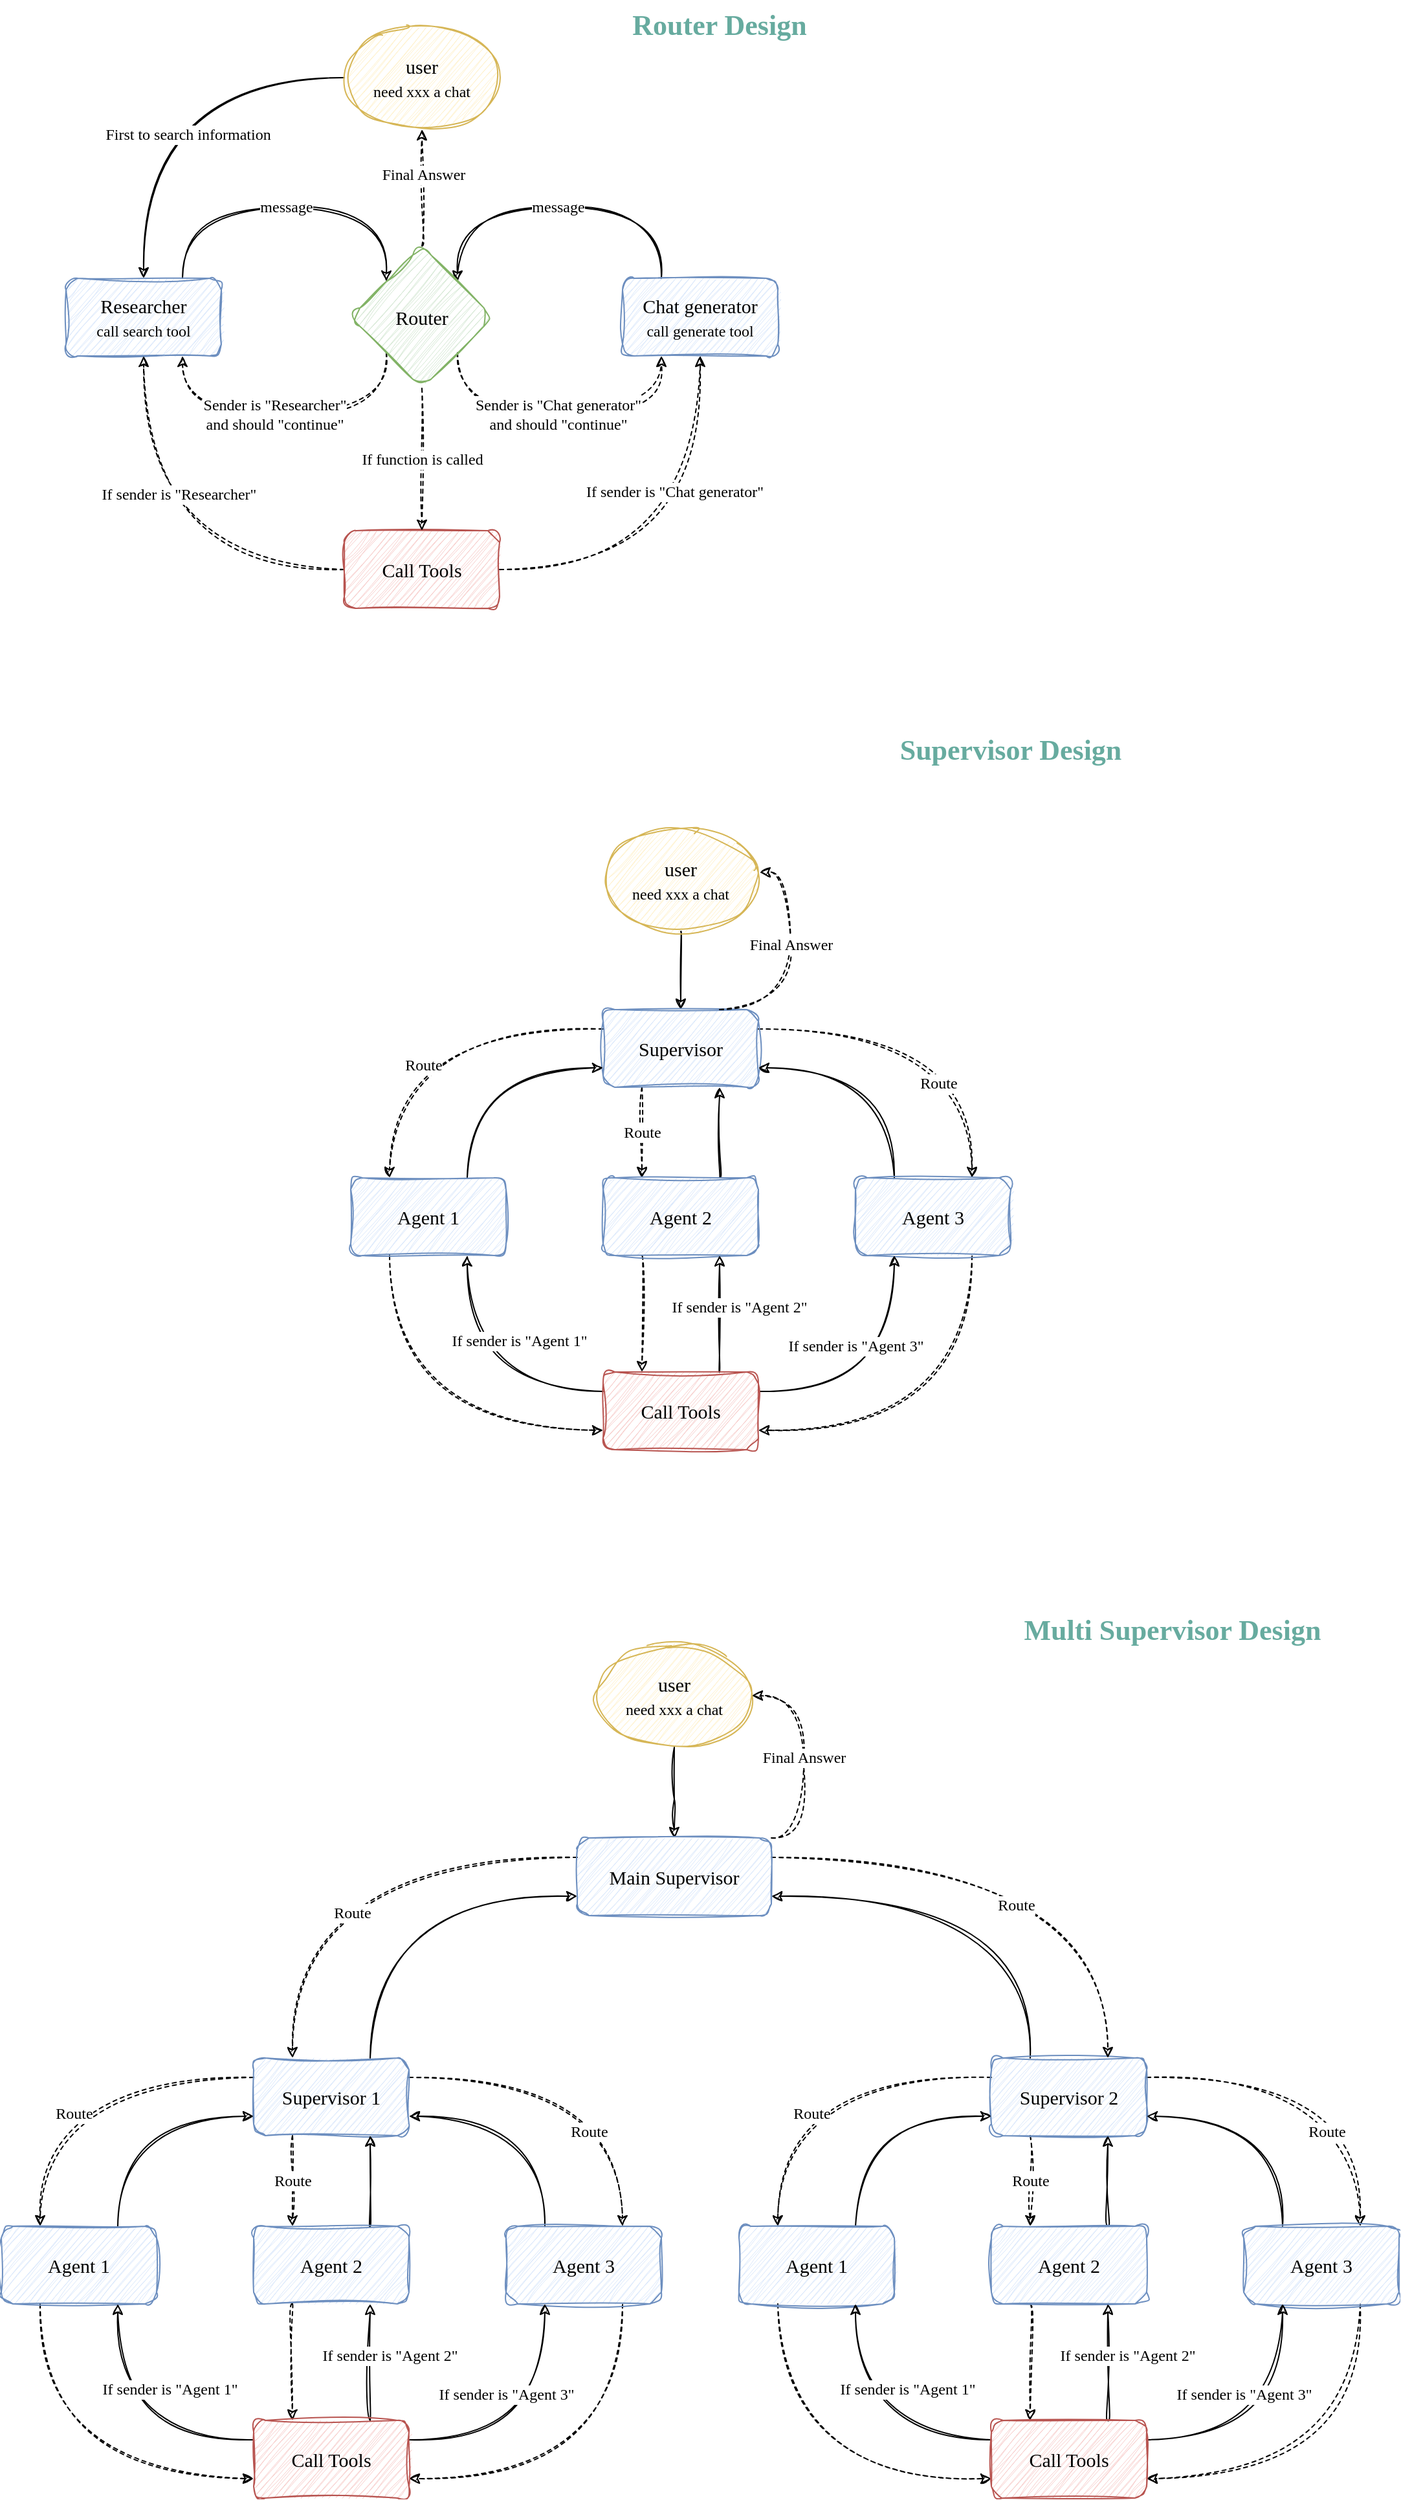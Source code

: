 <mxfile version="26.2.2">
  <diagram name="第 1 页" id="6fgP133uSVu6FE4KQnnV">
    <mxGraphModel dx="1236" dy="771" grid="1" gridSize="10" guides="1" tooltips="1" connect="1" arrows="1" fold="1" page="1" pageScale="1" pageWidth="827" pageHeight="1169" math="0" shadow="0">
      <root>
        <mxCell id="0" />
        <mxCell id="1" parent="0" />
        <mxCell id="4HEI8u6SiJJmMDaHa_lF-25" style="edgeStyle=orthogonalEdgeStyle;rounded=0;orthogonalLoop=1;jettySize=auto;html=1;exitX=0;exitY=0.5;exitDx=0;exitDy=0;entryX=0.5;entryY=0;entryDx=0;entryDy=0;fontFamily=Comic Sans MS;curved=1;sketch=1;curveFitting=1;jiggle=2;" edge="1" parent="1" source="4HEI8u6SiJJmMDaHa_lF-1" target="4HEI8u6SiJJmMDaHa_lF-2">
          <mxGeometry relative="1" as="geometry" />
        </mxCell>
        <mxCell id="4HEI8u6SiJJmMDaHa_lF-38" value="First to search information" style="edgeLabel;html=1;align=center;verticalAlign=middle;resizable=0;points=[];fontFamily=Comic Sans MS;fontSize=12;" vertex="1" connectable="0" parent="4HEI8u6SiJJmMDaHa_lF-25">
          <mxGeometry x="0.284" y="34" relative="1" as="geometry">
            <mxPoint as="offset" />
          </mxGeometry>
        </mxCell>
        <mxCell id="4HEI8u6SiJJmMDaHa_lF-1" value="user&lt;div&gt;&lt;font style=&quot;font-size: 12px;&quot;&gt;need xxx a chat&lt;/font&gt;&lt;/div&gt;" style="ellipse;whiteSpace=wrap;html=1;fontFamily=Comic Sans MS;fontSize=15;sketch=1;curveFitting=1;jiggle=2;fillColor=#fff2cc;strokeColor=#d6b656;" vertex="1" parent="1">
          <mxGeometry x="315" y="110" width="120" height="80" as="geometry" />
        </mxCell>
        <mxCell id="4HEI8u6SiJJmMDaHa_lF-35" value="message" style="edgeStyle=orthogonalEdgeStyle;rounded=0;orthogonalLoop=1;jettySize=auto;html=1;exitX=0.75;exitY=0;exitDx=0;exitDy=0;entryX=0;entryY=0;entryDx=0;entryDy=0;curved=1;sketch=1;curveFitting=1;jiggle=2;fontFamily=Comic Sans MS;fontSize=12;" edge="1" parent="1" source="4HEI8u6SiJJmMDaHa_lF-2" target="4HEI8u6SiJJmMDaHa_lF-24">
          <mxGeometry relative="1" as="geometry">
            <Array as="points">
              <mxPoint x="190" y="250" />
              <mxPoint x="348" y="250" />
            </Array>
          </mxGeometry>
        </mxCell>
        <mxCell id="4HEI8u6SiJJmMDaHa_lF-2" value="Researcher&lt;div&gt;&lt;font style=&quot;font-size: 12px;&quot;&gt;call search tool&lt;/font&gt;&lt;/div&gt;" style="rounded=1;whiteSpace=wrap;html=1;fontFamily=Comic Sans MS;fontSize=15;sketch=1;curveFitting=1;jiggle=2;fillColor=#dae8fc;strokeColor=#6c8ebf;" vertex="1" parent="1">
          <mxGeometry x="100" y="305" width="120" height="60" as="geometry" />
        </mxCell>
        <mxCell id="4HEI8u6SiJJmMDaHa_lF-37" value="message" style="edgeStyle=orthogonalEdgeStyle;rounded=0;orthogonalLoop=1;jettySize=auto;html=1;exitX=0.25;exitY=0;exitDx=0;exitDy=0;entryX=1;entryY=0;entryDx=0;entryDy=0;curved=1;sketch=1;curveFitting=1;jiggle=2;fontFamily=Comic Sans MS;fontSize=12;" edge="1" parent="1" source="4HEI8u6SiJJmMDaHa_lF-3" target="4HEI8u6SiJJmMDaHa_lF-24">
          <mxGeometry relative="1" as="geometry">
            <Array as="points">
              <mxPoint x="560" y="250" />
              <mxPoint x="403" y="250" />
            </Array>
          </mxGeometry>
        </mxCell>
        <mxCell id="4HEI8u6SiJJmMDaHa_lF-3" value="Chat generator&lt;div&gt;&lt;font style=&quot;font-size: 12px;&quot;&gt;call generate tool&lt;/font&gt;&lt;/div&gt;" style="rounded=1;whiteSpace=wrap;html=1;fontFamily=Comic Sans MS;fontSize=15;sketch=1;curveFitting=1;jiggle=2;fillColor=#dae8fc;strokeColor=#6c8ebf;" vertex="1" parent="1">
          <mxGeometry x="530" y="305" width="120" height="60" as="geometry" />
        </mxCell>
        <mxCell id="4HEI8u6SiJJmMDaHa_lF-29" style="edgeStyle=orthogonalEdgeStyle;rounded=0;orthogonalLoop=1;jettySize=auto;html=1;exitX=0;exitY=0.5;exitDx=0;exitDy=0;entryX=0.5;entryY=1;entryDx=0;entryDy=0;curved=1;dashed=1;sketch=1;curveFitting=1;jiggle=2;" edge="1" parent="1" source="4HEI8u6SiJJmMDaHa_lF-5" target="4HEI8u6SiJJmMDaHa_lF-2">
          <mxGeometry relative="1" as="geometry" />
        </mxCell>
        <mxCell id="4HEI8u6SiJJmMDaHa_lF-40" value="If sender is &quot;Researcher&quot;" style="edgeLabel;html=1;align=center;verticalAlign=middle;resizable=0;points=[];fontSize=12;fontFamily=Comic Sans MS;" vertex="1" connectable="0" parent="4HEI8u6SiJJmMDaHa_lF-29">
          <mxGeometry x="0.331" y="-27" relative="1" as="geometry">
            <mxPoint as="offset" />
          </mxGeometry>
        </mxCell>
        <mxCell id="4HEI8u6SiJJmMDaHa_lF-30" style="edgeStyle=orthogonalEdgeStyle;rounded=0;orthogonalLoop=1;jettySize=auto;html=1;exitX=1;exitY=0.5;exitDx=0;exitDy=0;curved=1;dashed=1;sketch=1;curveFitting=1;jiggle=2;" edge="1" parent="1" source="4HEI8u6SiJJmMDaHa_lF-5" target="4HEI8u6SiJJmMDaHa_lF-3">
          <mxGeometry relative="1" as="geometry" />
        </mxCell>
        <mxCell id="4HEI8u6SiJJmMDaHa_lF-41" value="If sender is &quot;Chat generator&quot;" style="edgeLabel;html=1;align=center;verticalAlign=middle;resizable=0;points=[];fontSize=12;fontFamily=Comic Sans MS;" vertex="1" connectable="0" parent="4HEI8u6SiJJmMDaHa_lF-30">
          <mxGeometry x="0.381" y="20" relative="1" as="geometry">
            <mxPoint y="6" as="offset" />
          </mxGeometry>
        </mxCell>
        <mxCell id="4HEI8u6SiJJmMDaHa_lF-5" value="Call Tools" style="rounded=1;whiteSpace=wrap;html=1;fontFamily=Comic Sans MS;fontSize=15;sketch=1;curveFitting=1;jiggle=2;fillColor=#f8cecc;strokeColor=#b85450;" vertex="1" parent="1">
          <mxGeometry x="315" y="500" width="120" height="60" as="geometry" />
        </mxCell>
        <mxCell id="4HEI8u6SiJJmMDaHa_lF-27" style="edgeStyle=orthogonalEdgeStyle;rounded=0;orthogonalLoop=1;jettySize=auto;html=1;exitX=0;exitY=1;exitDx=0;exitDy=0;entryX=0.75;entryY=1;entryDx=0;entryDy=0;fontFamily=Comic Sans MS;curved=1;dashed=1;sketch=1;curveFitting=1;jiggle=2;" edge="1" parent="1" source="4HEI8u6SiJJmMDaHa_lF-24" target="4HEI8u6SiJJmMDaHa_lF-2">
          <mxGeometry relative="1" as="geometry">
            <Array as="points">
              <mxPoint x="348" y="410" />
              <mxPoint x="190" y="410" />
            </Array>
          </mxGeometry>
        </mxCell>
        <mxCell id="4HEI8u6SiJJmMDaHa_lF-43" value="Sender is &quot;Researcher&quot;&lt;div&gt;and should &quot;continue&quot;&lt;/div&gt;" style="edgeLabel;html=1;align=center;verticalAlign=middle;resizable=0;points=[];fontSize=12;fontFamily=Comic Sans MS;" vertex="1" connectable="0" parent="4HEI8u6SiJJmMDaHa_lF-27">
          <mxGeometry x="0.072" relative="1" as="geometry">
            <mxPoint as="offset" />
          </mxGeometry>
        </mxCell>
        <mxCell id="4HEI8u6SiJJmMDaHa_lF-28" value="If function is called" style="edgeStyle=orthogonalEdgeStyle;rounded=0;orthogonalLoop=1;jettySize=auto;html=1;curved=1;dashed=1;sketch=1;curveFitting=1;jiggle=2;fontSize=12;fontFamily=Comic Sans MS;" edge="1" parent="1" source="4HEI8u6SiJJmMDaHa_lF-24" target="4HEI8u6SiJJmMDaHa_lF-5">
          <mxGeometry relative="1" as="geometry">
            <Array as="points">
              <mxPoint x="375" y="440" />
              <mxPoint x="375" y="440" />
            </Array>
          </mxGeometry>
        </mxCell>
        <mxCell id="4HEI8u6SiJJmMDaHa_lF-32" value="&lt;span style=&quot;font-family: &amp;quot;Comic Sans MS&amp;quot;; font-size: 12px;&quot;&gt;Sender is &quot;Chat generator&quot;&lt;/span&gt;&lt;div style=&quot;font-family: &amp;quot;Comic Sans MS&amp;quot;; font-size: 12px;&quot;&gt;and should &quot;continue&quot;&lt;/div&gt;" style="edgeStyle=orthogonalEdgeStyle;rounded=0;orthogonalLoop=1;jettySize=auto;html=1;exitX=1;exitY=1;exitDx=0;exitDy=0;entryX=0.25;entryY=1;entryDx=0;entryDy=0;curved=1;sketch=1;curveFitting=1;jiggle=2;dashed=1;" edge="1" parent="1" source="4HEI8u6SiJJmMDaHa_lF-24" target="4HEI8u6SiJJmMDaHa_lF-3">
          <mxGeometry relative="1" as="geometry">
            <Array as="points">
              <mxPoint x="403" y="410" />
              <mxPoint x="560" y="410" />
            </Array>
          </mxGeometry>
        </mxCell>
        <mxCell id="4HEI8u6SiJJmMDaHa_lF-44" value="&lt;span style=&quot;caret-color: rgba(0, 0, 0, 0); color: rgba(0, 0, 0, 0); font-family: monospace; font-size: 0px; text-align: start; background-color: rgb(236, 236, 236);&quot;&gt;%3CmxGraphModel%3E%3Croot%3E%3CmxCell%20id%3D%220%22%2F%3E%3CmxCell%20id%3D%221%22%20parent%3D%220%22%2F%3E%3CmxCell%20id%3D%222%22%20value%3D%22Sender%20is%20%26quot%3BResearcher%26quot%3B%26lt%3Bdiv%26gt%3Band%20should%20%26quot%3Bcontinue%26quot%3B%26lt%3B%2Fdiv%26gt%3B%22%20style%3D%22edgeLabel%3Bhtml%3D1%3Balign%3Dcenter%3BverticalAlign%3Dmiddle%3Bresizable%3D0%3Bpoints%3D%5B%5D%3BfontSize%3D12%3BfontFamily%3DComic%20Sans%20MS%3B%22%20vertex%3D%221%22%20connectable%3D%220%22%20parent%3D%221%22%3E%3CmxGeometry%20x%3D%22261%22%20y%3D%22410%22%20as%3D%22geometry%22%2F%3E%3C%2FmxCell%3E%3C%2Froot%3E%3C%2FmxGraphModel%3E&lt;/span&gt;" style="edgeLabel;html=1;align=center;verticalAlign=middle;resizable=0;points=[];" vertex="1" connectable="0" parent="4HEI8u6SiJJmMDaHa_lF-32">
          <mxGeometry x="0.024" relative="1" as="geometry">
            <mxPoint as="offset" />
          </mxGeometry>
        </mxCell>
        <mxCell id="4HEI8u6SiJJmMDaHa_lF-33" style="edgeStyle=orthogonalEdgeStyle;rounded=0;orthogonalLoop=1;jettySize=auto;html=1;exitX=0.5;exitY=0;exitDx=0;exitDy=0;dashed=1;curved=1;sketch=1;curveFitting=1;jiggle=2;" edge="1" parent="1" source="4HEI8u6SiJJmMDaHa_lF-24" target="4HEI8u6SiJJmMDaHa_lF-1">
          <mxGeometry relative="1" as="geometry" />
        </mxCell>
        <mxCell id="4HEI8u6SiJJmMDaHa_lF-42" value="Final Answer" style="edgeLabel;html=1;align=center;verticalAlign=middle;resizable=0;points=[];fontSize=12;fontFamily=Comic Sans MS;" vertex="1" connectable="0" parent="4HEI8u6SiJJmMDaHa_lF-33">
          <mxGeometry x="0.222" y="-1" relative="1" as="geometry">
            <mxPoint as="offset" />
          </mxGeometry>
        </mxCell>
        <mxCell id="4HEI8u6SiJJmMDaHa_lF-24" value="Router" style="rhombus;whiteSpace=wrap;html=1;rounded=1;fillColor=#d5e8d4;strokeColor=#82b366;sketch=1;curveFitting=1;jiggle=2;fontFamily=Comic Sans MS;fontSize=15;" vertex="1" parent="1">
          <mxGeometry x="320" y="280" width="110" height="110" as="geometry" />
        </mxCell>
        <mxCell id="4HEI8u6SiJJmMDaHa_lF-45" value="Router Design" style="text;html=1;align=center;verticalAlign=middle;whiteSpace=wrap;rounded=0;fontSize=22;fontFamily=Comic Sans MS;fontColor=#67AB9F;labelBackgroundColor=none;labelBorderColor=none;fontStyle=1" vertex="1" parent="1">
          <mxGeometry x="510" y="90" width="190" height="40" as="geometry" />
        </mxCell>
        <mxCell id="4HEI8u6SiJJmMDaHa_lF-46" value="Supervisor Design" style="text;html=1;align=center;verticalAlign=middle;whiteSpace=wrap;rounded=0;fontSize=22;fontFamily=Comic Sans MS;fontColor=#67AB9F;labelBackgroundColor=none;labelBorderColor=none;fontStyle=1" vertex="1" parent="1">
          <mxGeometry x="700" y="650" width="260" height="40" as="geometry" />
        </mxCell>
        <mxCell id="4HEI8u6SiJJmMDaHa_lF-64" value="" style="edgeStyle=orthogonalEdgeStyle;rounded=0;orthogonalLoop=1;jettySize=auto;html=1;curved=1;sketch=1;curveFitting=1;jiggle=2;" edge="1" parent="1" source="4HEI8u6SiJJmMDaHa_lF-47" target="4HEI8u6SiJJmMDaHa_lF-48">
          <mxGeometry relative="1" as="geometry" />
        </mxCell>
        <mxCell id="4HEI8u6SiJJmMDaHa_lF-47" value="user&lt;div&gt;&lt;font style=&quot;font-size: 12px;&quot;&gt;need xxx a chat&lt;/font&gt;&lt;/div&gt;" style="ellipse;whiteSpace=wrap;html=1;fontFamily=Comic Sans MS;fontSize=15;sketch=1;curveFitting=1;jiggle=2;fillColor=#fff2cc;strokeColor=#d6b656;" vertex="1" parent="1">
          <mxGeometry x="515" y="730" width="120" height="80" as="geometry" />
        </mxCell>
        <mxCell id="4HEI8u6SiJJmMDaHa_lF-52" value="&lt;span style=&quot;font-family: &amp;quot;Comic Sans MS&amp;quot;; font-size: 12px;&quot;&gt;Route&lt;/span&gt;" style="edgeStyle=orthogonalEdgeStyle;rounded=0;orthogonalLoop=1;jettySize=auto;html=1;exitX=0.25;exitY=1;exitDx=0;exitDy=0;entryX=0.25;entryY=0;entryDx=0;entryDy=0;curved=1;sketch=1;curveFitting=1;jiggle=2;dashed=1;" edge="1" parent="1" source="4HEI8u6SiJJmMDaHa_lF-48" target="4HEI8u6SiJJmMDaHa_lF-50">
          <mxGeometry relative="1" as="geometry">
            <Array as="points">
              <mxPoint x="545" y="960" />
              <mxPoint x="545" y="960" />
            </Array>
          </mxGeometry>
        </mxCell>
        <mxCell id="4HEI8u6SiJJmMDaHa_lF-54" style="edgeStyle=orthogonalEdgeStyle;rounded=0;orthogonalLoop=1;jettySize=auto;html=1;exitX=0;exitY=0.25;exitDx=0;exitDy=0;curved=1;sketch=1;curveFitting=1;jiggle=2;dashed=1;entryX=0.25;entryY=0;entryDx=0;entryDy=0;" edge="1" parent="1" source="4HEI8u6SiJJmMDaHa_lF-48" target="4HEI8u6SiJJmMDaHa_lF-49">
          <mxGeometry relative="1" as="geometry" />
        </mxCell>
        <mxCell id="4HEI8u6SiJJmMDaHa_lF-77" value="&lt;span style=&quot;font-family: &amp;quot;Comic Sans MS&amp;quot;; font-size: 12px;&quot;&gt;Route&lt;/span&gt;" style="edgeLabel;html=1;align=center;verticalAlign=middle;resizable=0;points=[];" vertex="1" connectable="0" parent="4HEI8u6SiJJmMDaHa_lF-54">
          <mxGeometry x="-0.004" y="28" relative="1" as="geometry">
            <mxPoint as="offset" />
          </mxGeometry>
        </mxCell>
        <mxCell id="4HEI8u6SiJJmMDaHa_lF-55" style="edgeStyle=orthogonalEdgeStyle;rounded=0;orthogonalLoop=1;jettySize=auto;html=1;exitX=1;exitY=0.25;exitDx=0;exitDy=0;curved=1;sketch=1;curveFitting=1;jiggle=2;dashed=1;entryX=0.75;entryY=0;entryDx=0;entryDy=0;" edge="1" parent="1" source="4HEI8u6SiJJmMDaHa_lF-48" target="4HEI8u6SiJJmMDaHa_lF-51">
          <mxGeometry relative="1" as="geometry" />
        </mxCell>
        <mxCell id="4HEI8u6SiJJmMDaHa_lF-78" value="&lt;span style=&quot;font-family: &amp;quot;Comic Sans MS&amp;quot;; font-size: 12px;&quot;&gt;Route&lt;/span&gt;" style="edgeLabel;html=1;align=center;verticalAlign=middle;resizable=0;points=[];" vertex="1" connectable="0" parent="4HEI8u6SiJJmMDaHa_lF-55">
          <mxGeometry x="0.479" y="-26" relative="1" as="geometry">
            <mxPoint as="offset" />
          </mxGeometry>
        </mxCell>
        <mxCell id="4HEI8u6SiJJmMDaHa_lF-48" value="Supervisor" style="rounded=1;whiteSpace=wrap;html=1;fontFamily=Comic Sans MS;fontSize=15;sketch=1;curveFitting=1;jiggle=2;fillColor=#dae8fc;strokeColor=#6c8ebf;" vertex="1" parent="1">
          <mxGeometry x="515" y="870" width="120" height="60" as="geometry" />
        </mxCell>
        <mxCell id="4HEI8u6SiJJmMDaHa_lF-57" style="edgeStyle=orthogonalEdgeStyle;rounded=0;orthogonalLoop=1;jettySize=auto;html=1;exitX=0.75;exitY=0;exitDx=0;exitDy=0;entryX=0;entryY=0.75;entryDx=0;entryDy=0;curved=1;sketch=1;curveFitting=1;jiggle=2;" edge="1" parent="1" source="4HEI8u6SiJJmMDaHa_lF-49" target="4HEI8u6SiJJmMDaHa_lF-48">
          <mxGeometry relative="1" as="geometry" />
        </mxCell>
        <mxCell id="4HEI8u6SiJJmMDaHa_lF-68" style="edgeStyle=orthogonalEdgeStyle;rounded=0;orthogonalLoop=1;jettySize=auto;html=1;exitX=0.25;exitY=1;exitDx=0;exitDy=0;entryX=0;entryY=0.75;entryDx=0;entryDy=0;dashed=1;sketch=1;curveFitting=1;jiggle=2;curved=1;" edge="1" parent="1" source="4HEI8u6SiJJmMDaHa_lF-49" target="4HEI8u6SiJJmMDaHa_lF-67">
          <mxGeometry relative="1" as="geometry" />
        </mxCell>
        <mxCell id="4HEI8u6SiJJmMDaHa_lF-49" value="Agent 1" style="rounded=1;whiteSpace=wrap;html=1;fontFamily=Comic Sans MS;fontSize=15;sketch=1;curveFitting=1;jiggle=2;fillColor=#dae8fc;strokeColor=#6c8ebf;" vertex="1" parent="1">
          <mxGeometry x="320" y="1000" width="120" height="60" as="geometry" />
        </mxCell>
        <mxCell id="4HEI8u6SiJJmMDaHa_lF-53" value="" style="edgeStyle=orthogonalEdgeStyle;rounded=0;orthogonalLoop=1;jettySize=auto;html=1;exitX=0.75;exitY=0;exitDx=0;exitDy=0;entryX=0.75;entryY=1;entryDx=0;entryDy=0;curved=1;sketch=1;curveFitting=1;jiggle=2;fontFamily=Comic Sans MS;fontSize=12;" edge="1" parent="1" source="4HEI8u6SiJJmMDaHa_lF-50" target="4HEI8u6SiJJmMDaHa_lF-48">
          <mxGeometry x="-0.143" relative="1" as="geometry">
            <mxPoint as="offset" />
          </mxGeometry>
        </mxCell>
        <mxCell id="4HEI8u6SiJJmMDaHa_lF-70" style="edgeStyle=orthogonalEdgeStyle;rounded=0;orthogonalLoop=1;jettySize=auto;html=1;exitX=0.25;exitY=1;exitDx=0;exitDy=0;entryX=0.25;entryY=0;entryDx=0;entryDy=0;dashed=1;sketch=1;curveFitting=1;jiggle=2;curved=1;" edge="1" parent="1" source="4HEI8u6SiJJmMDaHa_lF-50" target="4HEI8u6SiJJmMDaHa_lF-67">
          <mxGeometry relative="1" as="geometry" />
        </mxCell>
        <mxCell id="4HEI8u6SiJJmMDaHa_lF-50" value="Agent 2" style="rounded=1;whiteSpace=wrap;html=1;fontFamily=Comic Sans MS;fontSize=15;sketch=1;curveFitting=1;jiggle=2;fillColor=#dae8fc;strokeColor=#6c8ebf;" vertex="1" parent="1">
          <mxGeometry x="515" y="1000" width="120" height="60" as="geometry" />
        </mxCell>
        <mxCell id="4HEI8u6SiJJmMDaHa_lF-56" style="edgeStyle=orthogonalEdgeStyle;rounded=0;orthogonalLoop=1;jettySize=auto;html=1;exitX=0.25;exitY=0;exitDx=0;exitDy=0;entryX=1;entryY=0.75;entryDx=0;entryDy=0;curved=1;sketch=1;curveFitting=1;jiggle=2;" edge="1" parent="1" source="4HEI8u6SiJJmMDaHa_lF-51" target="4HEI8u6SiJJmMDaHa_lF-48">
          <mxGeometry relative="1" as="geometry" />
        </mxCell>
        <mxCell id="4HEI8u6SiJJmMDaHa_lF-69" style="edgeStyle=orthogonalEdgeStyle;rounded=0;orthogonalLoop=1;jettySize=auto;html=1;exitX=0.75;exitY=1;exitDx=0;exitDy=0;entryX=1;entryY=0.75;entryDx=0;entryDy=0;dashed=1;sketch=1;curveFitting=1;jiggle=2;curved=1;" edge="1" parent="1" source="4HEI8u6SiJJmMDaHa_lF-51" target="4HEI8u6SiJJmMDaHa_lF-67">
          <mxGeometry relative="1" as="geometry" />
        </mxCell>
        <mxCell id="4HEI8u6SiJJmMDaHa_lF-51" value="Agent 3" style="rounded=1;whiteSpace=wrap;html=1;fontFamily=Comic Sans MS;fontSize=15;sketch=1;curveFitting=1;jiggle=2;fillColor=#dae8fc;strokeColor=#6c8ebf;" vertex="1" parent="1">
          <mxGeometry x="710" y="1000" width="120" height="60" as="geometry" />
        </mxCell>
        <mxCell id="4HEI8u6SiJJmMDaHa_lF-65" style="edgeStyle=orthogonalEdgeStyle;rounded=0;orthogonalLoop=1;jettySize=auto;html=1;exitX=0.75;exitY=0;exitDx=0;exitDy=0;entryX=1.008;entryY=0.425;entryDx=0;entryDy=0;entryPerimeter=0;curved=1;sketch=1;curveFitting=1;jiggle=2;dashed=1;" edge="1" parent="1" source="4HEI8u6SiJJmMDaHa_lF-48" target="4HEI8u6SiJJmMDaHa_lF-47">
          <mxGeometry relative="1" as="geometry">
            <Array as="points">
              <mxPoint x="660" y="870" />
              <mxPoint x="660" y="764" />
            </Array>
          </mxGeometry>
        </mxCell>
        <mxCell id="4HEI8u6SiJJmMDaHa_lF-66" value="Final Answer" style="edgeLabel;html=1;align=center;verticalAlign=middle;resizable=0;points=[];fontFamily=Comic Sans MS;fontSize=12;" vertex="1" connectable="0" parent="4HEI8u6SiJJmMDaHa_lF-65">
          <mxGeometry x="0.135" relative="1" as="geometry">
            <mxPoint as="offset" />
          </mxGeometry>
        </mxCell>
        <mxCell id="4HEI8u6SiJJmMDaHa_lF-71" style="edgeStyle=orthogonalEdgeStyle;rounded=0;orthogonalLoop=1;jettySize=auto;html=1;exitX=0.75;exitY=0;exitDx=0;exitDy=0;entryX=0.75;entryY=1;entryDx=0;entryDy=0;curved=1;sketch=1;curveFitting=1;jiggle=2;" edge="1" parent="1" source="4HEI8u6SiJJmMDaHa_lF-67" target="4HEI8u6SiJJmMDaHa_lF-50">
          <mxGeometry relative="1" as="geometry" />
        </mxCell>
        <mxCell id="4HEI8u6SiJJmMDaHa_lF-75" value="If sender is &quot;Agent 2&quot;" style="edgeLabel;html=1;align=center;verticalAlign=middle;resizable=0;points=[];fontSize=12;fontFamily=Comic Sans MS;" vertex="1" connectable="0" parent="4HEI8u6SiJJmMDaHa_lF-71">
          <mxGeometry x="0.111" y="-1" relative="1" as="geometry">
            <mxPoint x="14" as="offset" />
          </mxGeometry>
        </mxCell>
        <mxCell id="4HEI8u6SiJJmMDaHa_lF-72" style="edgeStyle=orthogonalEdgeStyle;rounded=0;orthogonalLoop=1;jettySize=auto;html=1;exitX=0;exitY=0.25;exitDx=0;exitDy=0;entryX=0.75;entryY=1;entryDx=0;entryDy=0;curved=1;sketch=1;curveFitting=1;jiggle=2;" edge="1" parent="1" source="4HEI8u6SiJJmMDaHa_lF-67" target="4HEI8u6SiJJmMDaHa_lF-49">
          <mxGeometry relative="1" as="geometry" />
        </mxCell>
        <mxCell id="4HEI8u6SiJJmMDaHa_lF-74" value="If sender is &quot;Agent 1&quot;" style="edgeLabel;html=1;align=center;verticalAlign=middle;resizable=0;points=[];fontSize=12;fontFamily=Comic Sans MS;" vertex="1" connectable="0" parent="4HEI8u6SiJJmMDaHa_lF-72">
          <mxGeometry x="0.371" y="-16" relative="1" as="geometry">
            <mxPoint x="24" as="offset" />
          </mxGeometry>
        </mxCell>
        <mxCell id="4HEI8u6SiJJmMDaHa_lF-73" style="edgeStyle=orthogonalEdgeStyle;rounded=0;orthogonalLoop=1;jettySize=auto;html=1;exitX=1;exitY=0.25;exitDx=0;exitDy=0;entryX=0.25;entryY=1;entryDx=0;entryDy=0;curved=1;sketch=1;curveFitting=1;jiggle=2;" edge="1" parent="1" source="4HEI8u6SiJJmMDaHa_lF-67" target="4HEI8u6SiJJmMDaHa_lF-51">
          <mxGeometry relative="1" as="geometry" />
        </mxCell>
        <mxCell id="4HEI8u6SiJJmMDaHa_lF-76" value="If sender is &quot;Agent 3&quot;" style="edgeLabel;html=1;align=center;verticalAlign=middle;resizable=0;points=[];fontSize=12;fontFamily=Comic Sans MS;" vertex="1" connectable="0" parent="4HEI8u6SiJJmMDaHa_lF-73">
          <mxGeometry x="0.333" y="20" relative="1" as="geometry">
            <mxPoint x="-10" as="offset" />
          </mxGeometry>
        </mxCell>
        <mxCell id="4HEI8u6SiJJmMDaHa_lF-67" value="Call Tools" style="rounded=1;whiteSpace=wrap;html=1;fontFamily=Comic Sans MS;fontSize=15;sketch=1;curveFitting=1;jiggle=2;fillColor=#f8cecc;strokeColor=#b85450;" vertex="1" parent="1">
          <mxGeometry x="515" y="1150" width="120" height="60" as="geometry" />
        </mxCell>
        <mxCell id="4HEI8u6SiJJmMDaHa_lF-79" value="Multi Supervisor Design" style="text;html=1;align=center;verticalAlign=middle;whiteSpace=wrap;rounded=0;fontSize=22;fontFamily=Comic Sans MS;fontColor=#67AB9F;labelBackgroundColor=none;labelBorderColor=none;fontStyle=1" vertex="1" parent="1">
          <mxGeometry x="815" y="1330" width="280" height="40" as="geometry" />
        </mxCell>
        <mxCell id="4HEI8u6SiJJmMDaHa_lF-130" value="" style="edgeStyle=orthogonalEdgeStyle;rounded=0;orthogonalLoop=1;jettySize=auto;html=1;sketch=1;curveFitting=1;jiggle=2;" edge="1" parent="1" source="4HEI8u6SiJJmMDaHa_lF-81" target="4HEI8u6SiJJmMDaHa_lF-128">
          <mxGeometry relative="1" as="geometry">
            <Array as="points">
              <mxPoint x="570" y="1480" />
              <mxPoint x="570" y="1480" />
            </Array>
          </mxGeometry>
        </mxCell>
        <mxCell id="4HEI8u6SiJJmMDaHa_lF-81" value="user&lt;div&gt;&lt;font style=&quot;font-size: 12px;&quot;&gt;need xxx a chat&lt;/font&gt;&lt;/div&gt;" style="ellipse;whiteSpace=wrap;html=1;fontFamily=Comic Sans MS;fontSize=15;sketch=1;curveFitting=1;jiggle=2;fillColor=#fff2cc;strokeColor=#d6b656;" vertex="1" parent="1">
          <mxGeometry x="510" y="1360" width="120" height="80" as="geometry" />
        </mxCell>
        <mxCell id="4HEI8u6SiJJmMDaHa_lF-82" value="&lt;span style=&quot;font-family: &amp;quot;Comic Sans MS&amp;quot;; font-size: 12px;&quot;&gt;Route&lt;/span&gt;" style="edgeStyle=orthogonalEdgeStyle;rounded=0;orthogonalLoop=1;jettySize=auto;html=1;exitX=0.25;exitY=1;exitDx=0;exitDy=0;entryX=0.25;entryY=0;entryDx=0;entryDy=0;curved=1;sketch=1;curveFitting=1;jiggle=2;dashed=1;" edge="1" parent="1" source="4HEI8u6SiJJmMDaHa_lF-87" target="4HEI8u6SiJJmMDaHa_lF-93">
          <mxGeometry relative="1" as="geometry">
            <Array as="points">
              <mxPoint x="275" y="1770" />
              <mxPoint x="275" y="1770" />
            </Array>
          </mxGeometry>
        </mxCell>
        <mxCell id="4HEI8u6SiJJmMDaHa_lF-83" style="edgeStyle=orthogonalEdgeStyle;rounded=0;orthogonalLoop=1;jettySize=auto;html=1;exitX=0;exitY=0.25;exitDx=0;exitDy=0;curved=1;sketch=1;curveFitting=1;jiggle=2;dashed=1;entryX=0.25;entryY=0;entryDx=0;entryDy=0;" edge="1" parent="1" source="4HEI8u6SiJJmMDaHa_lF-87" target="4HEI8u6SiJJmMDaHa_lF-90">
          <mxGeometry relative="1" as="geometry" />
        </mxCell>
        <mxCell id="4HEI8u6SiJJmMDaHa_lF-84" value="&lt;span style=&quot;font-family: &amp;quot;Comic Sans MS&amp;quot;; font-size: 12px;&quot;&gt;Route&lt;/span&gt;" style="edgeLabel;html=1;align=center;verticalAlign=middle;resizable=0;points=[];" vertex="1" connectable="0" parent="4HEI8u6SiJJmMDaHa_lF-83">
          <mxGeometry x="-0.004" y="28" relative="1" as="geometry">
            <mxPoint as="offset" />
          </mxGeometry>
        </mxCell>
        <mxCell id="4HEI8u6SiJJmMDaHa_lF-85" style="edgeStyle=orthogonalEdgeStyle;rounded=0;orthogonalLoop=1;jettySize=auto;html=1;exitX=1;exitY=0.25;exitDx=0;exitDy=0;curved=1;sketch=1;curveFitting=1;jiggle=2;dashed=1;entryX=0.75;entryY=0;entryDx=0;entryDy=0;" edge="1" parent="1" source="4HEI8u6SiJJmMDaHa_lF-87" target="4HEI8u6SiJJmMDaHa_lF-96">
          <mxGeometry relative="1" as="geometry" />
        </mxCell>
        <mxCell id="4HEI8u6SiJJmMDaHa_lF-86" value="&lt;span style=&quot;font-family: &amp;quot;Comic Sans MS&amp;quot;; font-size: 12px;&quot;&gt;Route&lt;/span&gt;" style="edgeLabel;html=1;align=center;verticalAlign=middle;resizable=0;points=[];" vertex="1" connectable="0" parent="4HEI8u6SiJJmMDaHa_lF-85">
          <mxGeometry x="0.479" y="-26" relative="1" as="geometry">
            <mxPoint as="offset" />
          </mxGeometry>
        </mxCell>
        <mxCell id="4HEI8u6SiJJmMDaHa_lF-133" style="edgeStyle=orthogonalEdgeStyle;rounded=0;orthogonalLoop=1;jettySize=auto;html=1;exitX=0.75;exitY=0;exitDx=0;exitDy=0;entryX=0;entryY=0.75;entryDx=0;entryDy=0;curved=1;sketch=1;curveFitting=1;jiggle=2;" edge="1" parent="1" source="4HEI8u6SiJJmMDaHa_lF-87" target="4HEI8u6SiJJmMDaHa_lF-128">
          <mxGeometry relative="1" as="geometry" />
        </mxCell>
        <mxCell id="4HEI8u6SiJJmMDaHa_lF-87" value="Supervisor 1" style="rounded=1;whiteSpace=wrap;html=1;fontFamily=Comic Sans MS;fontSize=15;sketch=1;curveFitting=1;jiggle=2;fillColor=#dae8fc;strokeColor=#6c8ebf;" vertex="1" parent="1">
          <mxGeometry x="245" y="1680" width="120" height="60" as="geometry" />
        </mxCell>
        <mxCell id="4HEI8u6SiJJmMDaHa_lF-88" style="edgeStyle=orthogonalEdgeStyle;rounded=0;orthogonalLoop=1;jettySize=auto;html=1;exitX=0.75;exitY=0;exitDx=0;exitDy=0;entryX=0;entryY=0.75;entryDx=0;entryDy=0;curved=1;sketch=1;curveFitting=1;jiggle=2;" edge="1" parent="1" source="4HEI8u6SiJJmMDaHa_lF-90" target="4HEI8u6SiJJmMDaHa_lF-87">
          <mxGeometry relative="1" as="geometry" />
        </mxCell>
        <mxCell id="4HEI8u6SiJJmMDaHa_lF-89" style="edgeStyle=orthogonalEdgeStyle;rounded=0;orthogonalLoop=1;jettySize=auto;html=1;exitX=0.25;exitY=1;exitDx=0;exitDy=0;entryX=0;entryY=0.75;entryDx=0;entryDy=0;dashed=1;sketch=1;curveFitting=1;jiggle=2;curved=1;" edge="1" parent="1" source="4HEI8u6SiJJmMDaHa_lF-90" target="4HEI8u6SiJJmMDaHa_lF-105">
          <mxGeometry relative="1" as="geometry" />
        </mxCell>
        <mxCell id="4HEI8u6SiJJmMDaHa_lF-90" value="Agent 1" style="rounded=1;whiteSpace=wrap;html=1;fontFamily=Comic Sans MS;fontSize=15;sketch=1;curveFitting=1;jiggle=2;fillColor=#dae8fc;strokeColor=#6c8ebf;" vertex="1" parent="1">
          <mxGeometry x="50" y="1810" width="120" height="60" as="geometry" />
        </mxCell>
        <mxCell id="4HEI8u6SiJJmMDaHa_lF-91" value="" style="edgeStyle=orthogonalEdgeStyle;rounded=0;orthogonalLoop=1;jettySize=auto;html=1;exitX=0.75;exitY=0;exitDx=0;exitDy=0;entryX=0.75;entryY=1;entryDx=0;entryDy=0;curved=1;sketch=1;curveFitting=1;jiggle=2;fontFamily=Comic Sans MS;fontSize=12;" edge="1" parent="1" source="4HEI8u6SiJJmMDaHa_lF-93" target="4HEI8u6SiJJmMDaHa_lF-87">
          <mxGeometry x="-0.143" relative="1" as="geometry">
            <mxPoint as="offset" />
          </mxGeometry>
        </mxCell>
        <mxCell id="4HEI8u6SiJJmMDaHa_lF-92" style="edgeStyle=orthogonalEdgeStyle;rounded=0;orthogonalLoop=1;jettySize=auto;html=1;exitX=0.25;exitY=1;exitDx=0;exitDy=0;entryX=0.25;entryY=0;entryDx=0;entryDy=0;dashed=1;sketch=1;curveFitting=1;jiggle=2;curved=1;" edge="1" parent="1" source="4HEI8u6SiJJmMDaHa_lF-93" target="4HEI8u6SiJJmMDaHa_lF-105">
          <mxGeometry relative="1" as="geometry" />
        </mxCell>
        <mxCell id="4HEI8u6SiJJmMDaHa_lF-93" value="Agent 2" style="rounded=1;whiteSpace=wrap;html=1;fontFamily=Comic Sans MS;fontSize=15;sketch=1;curveFitting=1;jiggle=2;fillColor=#dae8fc;strokeColor=#6c8ebf;" vertex="1" parent="1">
          <mxGeometry x="245" y="1810" width="120" height="60" as="geometry" />
        </mxCell>
        <mxCell id="4HEI8u6SiJJmMDaHa_lF-94" style="edgeStyle=orthogonalEdgeStyle;rounded=0;orthogonalLoop=1;jettySize=auto;html=1;exitX=0.25;exitY=0;exitDx=0;exitDy=0;entryX=1;entryY=0.75;entryDx=0;entryDy=0;curved=1;sketch=1;curveFitting=1;jiggle=2;" edge="1" parent="1" source="4HEI8u6SiJJmMDaHa_lF-96" target="4HEI8u6SiJJmMDaHa_lF-87">
          <mxGeometry relative="1" as="geometry" />
        </mxCell>
        <mxCell id="4HEI8u6SiJJmMDaHa_lF-95" style="edgeStyle=orthogonalEdgeStyle;rounded=0;orthogonalLoop=1;jettySize=auto;html=1;exitX=0.75;exitY=1;exitDx=0;exitDy=0;entryX=1;entryY=0.75;entryDx=0;entryDy=0;dashed=1;sketch=1;curveFitting=1;jiggle=2;curved=1;" edge="1" parent="1" source="4HEI8u6SiJJmMDaHa_lF-96" target="4HEI8u6SiJJmMDaHa_lF-105">
          <mxGeometry relative="1" as="geometry" />
        </mxCell>
        <mxCell id="4HEI8u6SiJJmMDaHa_lF-96" value="Agent 3" style="rounded=1;whiteSpace=wrap;html=1;fontFamily=Comic Sans MS;fontSize=15;sketch=1;curveFitting=1;jiggle=2;fillColor=#dae8fc;strokeColor=#6c8ebf;" vertex="1" parent="1">
          <mxGeometry x="440" y="1810" width="120" height="60" as="geometry" />
        </mxCell>
        <mxCell id="4HEI8u6SiJJmMDaHa_lF-99" style="edgeStyle=orthogonalEdgeStyle;rounded=0;orthogonalLoop=1;jettySize=auto;html=1;exitX=0.75;exitY=0;exitDx=0;exitDy=0;entryX=0.75;entryY=1;entryDx=0;entryDy=0;curved=1;sketch=1;curveFitting=1;jiggle=2;" edge="1" parent="1" source="4HEI8u6SiJJmMDaHa_lF-105" target="4HEI8u6SiJJmMDaHa_lF-93">
          <mxGeometry relative="1" as="geometry" />
        </mxCell>
        <mxCell id="4HEI8u6SiJJmMDaHa_lF-100" value="If sender is &quot;Agent 2&quot;" style="edgeLabel;html=1;align=center;verticalAlign=middle;resizable=0;points=[];fontSize=12;fontFamily=Comic Sans MS;" vertex="1" connectable="0" parent="4HEI8u6SiJJmMDaHa_lF-99">
          <mxGeometry x="0.111" y="-1" relative="1" as="geometry">
            <mxPoint x="14" as="offset" />
          </mxGeometry>
        </mxCell>
        <mxCell id="4HEI8u6SiJJmMDaHa_lF-101" style="edgeStyle=orthogonalEdgeStyle;rounded=0;orthogonalLoop=1;jettySize=auto;html=1;exitX=0;exitY=0.25;exitDx=0;exitDy=0;entryX=0.75;entryY=1;entryDx=0;entryDy=0;curved=1;sketch=1;curveFitting=1;jiggle=2;" edge="1" parent="1" source="4HEI8u6SiJJmMDaHa_lF-105" target="4HEI8u6SiJJmMDaHa_lF-90">
          <mxGeometry relative="1" as="geometry" />
        </mxCell>
        <mxCell id="4HEI8u6SiJJmMDaHa_lF-102" value="If sender is &quot;Agent 1&quot;" style="edgeLabel;html=1;align=center;verticalAlign=middle;resizable=0;points=[];fontSize=12;fontFamily=Comic Sans MS;" vertex="1" connectable="0" parent="4HEI8u6SiJJmMDaHa_lF-101">
          <mxGeometry x="0.371" y="-16" relative="1" as="geometry">
            <mxPoint x="24" as="offset" />
          </mxGeometry>
        </mxCell>
        <mxCell id="4HEI8u6SiJJmMDaHa_lF-103" style="edgeStyle=orthogonalEdgeStyle;rounded=0;orthogonalLoop=1;jettySize=auto;html=1;exitX=1;exitY=0.25;exitDx=0;exitDy=0;entryX=0.25;entryY=1;entryDx=0;entryDy=0;curved=1;sketch=1;curveFitting=1;jiggle=2;" edge="1" parent="1" source="4HEI8u6SiJJmMDaHa_lF-105" target="4HEI8u6SiJJmMDaHa_lF-96">
          <mxGeometry relative="1" as="geometry" />
        </mxCell>
        <mxCell id="4HEI8u6SiJJmMDaHa_lF-104" value="If sender is &quot;Agent 3&quot;" style="edgeLabel;html=1;align=center;verticalAlign=middle;resizable=0;points=[];fontSize=12;fontFamily=Comic Sans MS;" vertex="1" connectable="0" parent="4HEI8u6SiJJmMDaHa_lF-103">
          <mxGeometry x="0.333" y="20" relative="1" as="geometry">
            <mxPoint x="-10" as="offset" />
          </mxGeometry>
        </mxCell>
        <mxCell id="4HEI8u6SiJJmMDaHa_lF-105" value="Call Tools" style="rounded=1;whiteSpace=wrap;html=1;fontFamily=Comic Sans MS;fontSize=15;sketch=1;curveFitting=1;jiggle=2;fillColor=#f8cecc;strokeColor=#b85450;" vertex="1" parent="1">
          <mxGeometry x="245" y="1960" width="120" height="60" as="geometry" />
        </mxCell>
        <mxCell id="4HEI8u6SiJJmMDaHa_lF-106" value="&lt;span style=&quot;font-family: &amp;quot;Comic Sans MS&amp;quot;; font-size: 12px;&quot;&gt;Route&lt;/span&gt;" style="edgeStyle=orthogonalEdgeStyle;rounded=0;orthogonalLoop=1;jettySize=auto;html=1;exitX=0.25;exitY=1;exitDx=0;exitDy=0;entryX=0.25;entryY=0;entryDx=0;entryDy=0;curved=1;sketch=1;curveFitting=1;jiggle=2;dashed=1;" edge="1" parent="1" source="4HEI8u6SiJJmMDaHa_lF-111" target="4HEI8u6SiJJmMDaHa_lF-117">
          <mxGeometry relative="1" as="geometry">
            <Array as="points">
              <mxPoint x="845" y="1770" />
              <mxPoint x="845" y="1770" />
            </Array>
          </mxGeometry>
        </mxCell>
        <mxCell id="4HEI8u6SiJJmMDaHa_lF-107" style="edgeStyle=orthogonalEdgeStyle;rounded=0;orthogonalLoop=1;jettySize=auto;html=1;exitX=0;exitY=0.25;exitDx=0;exitDy=0;curved=1;sketch=1;curveFitting=1;jiggle=2;dashed=1;entryX=0.25;entryY=0;entryDx=0;entryDy=0;" edge="1" parent="1" source="4HEI8u6SiJJmMDaHa_lF-111" target="4HEI8u6SiJJmMDaHa_lF-114">
          <mxGeometry relative="1" as="geometry" />
        </mxCell>
        <mxCell id="4HEI8u6SiJJmMDaHa_lF-108" value="&lt;span style=&quot;font-family: &amp;quot;Comic Sans MS&amp;quot;; font-size: 12px;&quot;&gt;Route&lt;/span&gt;" style="edgeLabel;html=1;align=center;verticalAlign=middle;resizable=0;points=[];" vertex="1" connectable="0" parent="4HEI8u6SiJJmMDaHa_lF-107">
          <mxGeometry x="-0.004" y="28" relative="1" as="geometry">
            <mxPoint as="offset" />
          </mxGeometry>
        </mxCell>
        <mxCell id="4HEI8u6SiJJmMDaHa_lF-109" style="edgeStyle=orthogonalEdgeStyle;rounded=0;orthogonalLoop=1;jettySize=auto;html=1;exitX=1;exitY=0.25;exitDx=0;exitDy=0;curved=1;sketch=1;curveFitting=1;jiggle=2;dashed=1;entryX=0.75;entryY=0;entryDx=0;entryDy=0;" edge="1" parent="1" source="4HEI8u6SiJJmMDaHa_lF-111" target="4HEI8u6SiJJmMDaHa_lF-120">
          <mxGeometry relative="1" as="geometry" />
        </mxCell>
        <mxCell id="4HEI8u6SiJJmMDaHa_lF-110" value="&lt;span style=&quot;font-family: &amp;quot;Comic Sans MS&amp;quot;; font-size: 12px;&quot;&gt;Route&lt;/span&gt;" style="edgeLabel;html=1;align=center;verticalAlign=middle;resizable=0;points=[];" vertex="1" connectable="0" parent="4HEI8u6SiJJmMDaHa_lF-109">
          <mxGeometry x="0.479" y="-26" relative="1" as="geometry">
            <mxPoint as="offset" />
          </mxGeometry>
        </mxCell>
        <mxCell id="4HEI8u6SiJJmMDaHa_lF-136" style="edgeStyle=orthogonalEdgeStyle;rounded=0;orthogonalLoop=1;jettySize=auto;html=1;exitX=0.25;exitY=0;exitDx=0;exitDy=0;entryX=1;entryY=0.75;entryDx=0;entryDy=0;curved=1;sketch=1;curveFitting=1;jiggle=2;" edge="1" parent="1" source="4HEI8u6SiJJmMDaHa_lF-111" target="4HEI8u6SiJJmMDaHa_lF-128">
          <mxGeometry relative="1" as="geometry" />
        </mxCell>
        <mxCell id="4HEI8u6SiJJmMDaHa_lF-111" value="Supervisor 2" style="rounded=1;whiteSpace=wrap;html=1;fontFamily=Comic Sans MS;fontSize=15;sketch=1;curveFitting=1;jiggle=2;fillColor=#dae8fc;strokeColor=#6c8ebf;" vertex="1" parent="1">
          <mxGeometry x="815" y="1680" width="120" height="60" as="geometry" />
        </mxCell>
        <mxCell id="4HEI8u6SiJJmMDaHa_lF-112" style="edgeStyle=orthogonalEdgeStyle;rounded=0;orthogonalLoop=1;jettySize=auto;html=1;exitX=0.75;exitY=0;exitDx=0;exitDy=0;entryX=0;entryY=0.75;entryDx=0;entryDy=0;curved=1;sketch=1;curveFitting=1;jiggle=2;" edge="1" parent="1" source="4HEI8u6SiJJmMDaHa_lF-114" target="4HEI8u6SiJJmMDaHa_lF-111">
          <mxGeometry relative="1" as="geometry" />
        </mxCell>
        <mxCell id="4HEI8u6SiJJmMDaHa_lF-113" style="edgeStyle=orthogonalEdgeStyle;rounded=0;orthogonalLoop=1;jettySize=auto;html=1;exitX=0.25;exitY=1;exitDx=0;exitDy=0;entryX=0;entryY=0.75;entryDx=0;entryDy=0;dashed=1;sketch=1;curveFitting=1;jiggle=2;curved=1;" edge="1" parent="1" source="4HEI8u6SiJJmMDaHa_lF-114" target="4HEI8u6SiJJmMDaHa_lF-127">
          <mxGeometry relative="1" as="geometry" />
        </mxCell>
        <mxCell id="4HEI8u6SiJJmMDaHa_lF-114" value="Agent 1" style="rounded=1;whiteSpace=wrap;html=1;fontFamily=Comic Sans MS;fontSize=15;sketch=1;curveFitting=1;jiggle=2;fillColor=#dae8fc;strokeColor=#6c8ebf;" vertex="1" parent="1">
          <mxGeometry x="620" y="1810" width="120" height="60" as="geometry" />
        </mxCell>
        <mxCell id="4HEI8u6SiJJmMDaHa_lF-115" value="" style="edgeStyle=orthogonalEdgeStyle;rounded=0;orthogonalLoop=1;jettySize=auto;html=1;exitX=0.75;exitY=0;exitDx=0;exitDy=0;entryX=0.75;entryY=1;entryDx=0;entryDy=0;curved=1;sketch=1;curveFitting=1;jiggle=2;fontFamily=Comic Sans MS;fontSize=12;" edge="1" parent="1" source="4HEI8u6SiJJmMDaHa_lF-117" target="4HEI8u6SiJJmMDaHa_lF-111">
          <mxGeometry x="-0.143" relative="1" as="geometry">
            <mxPoint as="offset" />
          </mxGeometry>
        </mxCell>
        <mxCell id="4HEI8u6SiJJmMDaHa_lF-116" style="edgeStyle=orthogonalEdgeStyle;rounded=0;orthogonalLoop=1;jettySize=auto;html=1;exitX=0.25;exitY=1;exitDx=0;exitDy=0;entryX=0.25;entryY=0;entryDx=0;entryDy=0;dashed=1;sketch=1;curveFitting=1;jiggle=2;curved=1;" edge="1" parent="1" source="4HEI8u6SiJJmMDaHa_lF-117" target="4HEI8u6SiJJmMDaHa_lF-127">
          <mxGeometry relative="1" as="geometry" />
        </mxCell>
        <mxCell id="4HEI8u6SiJJmMDaHa_lF-117" value="Agent 2" style="rounded=1;whiteSpace=wrap;html=1;fontFamily=Comic Sans MS;fontSize=15;sketch=1;curveFitting=1;jiggle=2;fillColor=#dae8fc;strokeColor=#6c8ebf;" vertex="1" parent="1">
          <mxGeometry x="815" y="1810" width="120" height="60" as="geometry" />
        </mxCell>
        <mxCell id="4HEI8u6SiJJmMDaHa_lF-118" style="edgeStyle=orthogonalEdgeStyle;rounded=0;orthogonalLoop=1;jettySize=auto;html=1;exitX=0.25;exitY=0;exitDx=0;exitDy=0;entryX=1;entryY=0.75;entryDx=0;entryDy=0;curved=1;sketch=1;curveFitting=1;jiggle=2;" edge="1" parent="1" source="4HEI8u6SiJJmMDaHa_lF-120" target="4HEI8u6SiJJmMDaHa_lF-111">
          <mxGeometry relative="1" as="geometry" />
        </mxCell>
        <mxCell id="4HEI8u6SiJJmMDaHa_lF-119" style="edgeStyle=orthogonalEdgeStyle;rounded=0;orthogonalLoop=1;jettySize=auto;html=1;exitX=0.75;exitY=1;exitDx=0;exitDy=0;entryX=1;entryY=0.75;entryDx=0;entryDy=0;dashed=1;sketch=1;curveFitting=1;jiggle=2;curved=1;" edge="1" parent="1" source="4HEI8u6SiJJmMDaHa_lF-120" target="4HEI8u6SiJJmMDaHa_lF-127">
          <mxGeometry relative="1" as="geometry" />
        </mxCell>
        <mxCell id="4HEI8u6SiJJmMDaHa_lF-120" value="Agent 3" style="rounded=1;whiteSpace=wrap;html=1;fontFamily=Comic Sans MS;fontSize=15;sketch=1;curveFitting=1;jiggle=2;fillColor=#dae8fc;strokeColor=#6c8ebf;" vertex="1" parent="1">
          <mxGeometry x="1010" y="1810" width="120" height="60" as="geometry" />
        </mxCell>
        <mxCell id="4HEI8u6SiJJmMDaHa_lF-121" style="edgeStyle=orthogonalEdgeStyle;rounded=0;orthogonalLoop=1;jettySize=auto;html=1;exitX=0.75;exitY=0;exitDx=0;exitDy=0;entryX=0.75;entryY=1;entryDx=0;entryDy=0;curved=1;sketch=1;curveFitting=1;jiggle=2;" edge="1" parent="1" source="4HEI8u6SiJJmMDaHa_lF-127" target="4HEI8u6SiJJmMDaHa_lF-117">
          <mxGeometry relative="1" as="geometry" />
        </mxCell>
        <mxCell id="4HEI8u6SiJJmMDaHa_lF-122" value="If sender is &quot;Agent 2&quot;" style="edgeLabel;html=1;align=center;verticalAlign=middle;resizable=0;points=[];fontSize=12;fontFamily=Comic Sans MS;" vertex="1" connectable="0" parent="4HEI8u6SiJJmMDaHa_lF-121">
          <mxGeometry x="0.111" y="-1" relative="1" as="geometry">
            <mxPoint x="14" as="offset" />
          </mxGeometry>
        </mxCell>
        <mxCell id="4HEI8u6SiJJmMDaHa_lF-123" style="edgeStyle=orthogonalEdgeStyle;rounded=0;orthogonalLoop=1;jettySize=auto;html=1;exitX=0;exitY=0.25;exitDx=0;exitDy=0;entryX=0.75;entryY=1;entryDx=0;entryDy=0;curved=1;sketch=1;curveFitting=1;jiggle=2;" edge="1" parent="1" source="4HEI8u6SiJJmMDaHa_lF-127" target="4HEI8u6SiJJmMDaHa_lF-114">
          <mxGeometry relative="1" as="geometry" />
        </mxCell>
        <mxCell id="4HEI8u6SiJJmMDaHa_lF-124" value="If sender is &quot;Agent 1&quot;" style="edgeLabel;html=1;align=center;verticalAlign=middle;resizable=0;points=[];fontSize=12;fontFamily=Comic Sans MS;" vertex="1" connectable="0" parent="4HEI8u6SiJJmMDaHa_lF-123">
          <mxGeometry x="0.371" y="-16" relative="1" as="geometry">
            <mxPoint x="24" as="offset" />
          </mxGeometry>
        </mxCell>
        <mxCell id="4HEI8u6SiJJmMDaHa_lF-125" style="edgeStyle=orthogonalEdgeStyle;rounded=0;orthogonalLoop=1;jettySize=auto;html=1;exitX=1;exitY=0.25;exitDx=0;exitDy=0;entryX=0.25;entryY=1;entryDx=0;entryDy=0;curved=1;sketch=1;curveFitting=1;jiggle=2;" edge="1" parent="1" source="4HEI8u6SiJJmMDaHa_lF-127" target="4HEI8u6SiJJmMDaHa_lF-120">
          <mxGeometry relative="1" as="geometry" />
        </mxCell>
        <mxCell id="4HEI8u6SiJJmMDaHa_lF-126" value="If sender is &quot;Agent 3&quot;" style="edgeLabel;html=1;align=center;verticalAlign=middle;resizable=0;points=[];fontSize=12;fontFamily=Comic Sans MS;" vertex="1" connectable="0" parent="4HEI8u6SiJJmMDaHa_lF-125">
          <mxGeometry x="0.333" y="20" relative="1" as="geometry">
            <mxPoint x="-10" as="offset" />
          </mxGeometry>
        </mxCell>
        <mxCell id="4HEI8u6SiJJmMDaHa_lF-127" value="Call Tools" style="rounded=1;whiteSpace=wrap;html=1;fontFamily=Comic Sans MS;fontSize=15;sketch=1;curveFitting=1;jiggle=2;fillColor=#f8cecc;strokeColor=#b85450;" vertex="1" parent="1">
          <mxGeometry x="815" y="1960" width="120" height="60" as="geometry" />
        </mxCell>
        <mxCell id="4HEI8u6SiJJmMDaHa_lF-131" value="Final Answer" style="edgeStyle=orthogonalEdgeStyle;rounded=0;orthogonalLoop=1;jettySize=auto;html=1;exitX=1;exitY=0;exitDx=0;exitDy=0;entryX=1;entryY=0.5;entryDx=0;entryDy=0;curved=1;dashed=1;sketch=1;curveFitting=1;jiggle=2;fontSize=12;fontFamily=Comic Sans MS;" edge="1" parent="1" source="4HEI8u6SiJJmMDaHa_lF-128" target="4HEI8u6SiJJmMDaHa_lF-81">
          <mxGeometry relative="1" as="geometry">
            <Array as="points">
              <mxPoint x="670" y="1510" />
              <mxPoint x="670" y="1400" />
            </Array>
          </mxGeometry>
        </mxCell>
        <mxCell id="4HEI8u6SiJJmMDaHa_lF-132" style="edgeStyle=orthogonalEdgeStyle;rounded=0;orthogonalLoop=1;jettySize=auto;html=1;exitX=0;exitY=0.25;exitDx=0;exitDy=0;entryX=0.25;entryY=0;entryDx=0;entryDy=0;sketch=1;curveFitting=1;jiggle=2;dashed=1;curved=1;" edge="1" parent="1" source="4HEI8u6SiJJmMDaHa_lF-128" target="4HEI8u6SiJJmMDaHa_lF-87">
          <mxGeometry relative="1" as="geometry" />
        </mxCell>
        <mxCell id="4HEI8u6SiJJmMDaHa_lF-137" value="Route" style="edgeLabel;html=1;align=center;verticalAlign=middle;resizable=0;points=[];fontSize=12;fontFamily=Comic Sans MS;" vertex="1" connectable="0" parent="4HEI8u6SiJJmMDaHa_lF-132">
          <mxGeometry x="-0.072" y="43" relative="1" as="geometry">
            <mxPoint as="offset" />
          </mxGeometry>
        </mxCell>
        <mxCell id="4HEI8u6SiJJmMDaHa_lF-135" style="edgeStyle=orthogonalEdgeStyle;rounded=0;orthogonalLoop=1;jettySize=auto;html=1;exitX=1;exitY=0.25;exitDx=0;exitDy=0;entryX=0.75;entryY=0;entryDx=0;entryDy=0;sketch=1;curveFitting=1;jiggle=2;dashed=1;curved=1;" edge="1" parent="1" source="4HEI8u6SiJJmMDaHa_lF-128" target="4HEI8u6SiJJmMDaHa_lF-111">
          <mxGeometry relative="1" as="geometry" />
        </mxCell>
        <mxCell id="4HEI8u6SiJJmMDaHa_lF-138" value="Route" style="edgeLabel;html=1;align=center;verticalAlign=middle;resizable=0;points=[];fontSize=12;fontFamily=Comic Sans MS;" vertex="1" connectable="0" parent="4HEI8u6SiJJmMDaHa_lF-135">
          <mxGeometry x="-0.089" y="-37" relative="1" as="geometry">
            <mxPoint as="offset" />
          </mxGeometry>
        </mxCell>
        <mxCell id="4HEI8u6SiJJmMDaHa_lF-128" value="Main Supervisor" style="rounded=1;whiteSpace=wrap;html=1;fontFamily=Comic Sans MS;fontSize=15;sketch=1;curveFitting=1;jiggle=2;fillColor=#dae8fc;strokeColor=#6c8ebf;" vertex="1" parent="1">
          <mxGeometry x="495" y="1510" width="150" height="60" as="geometry" />
        </mxCell>
      </root>
    </mxGraphModel>
  </diagram>
</mxfile>
